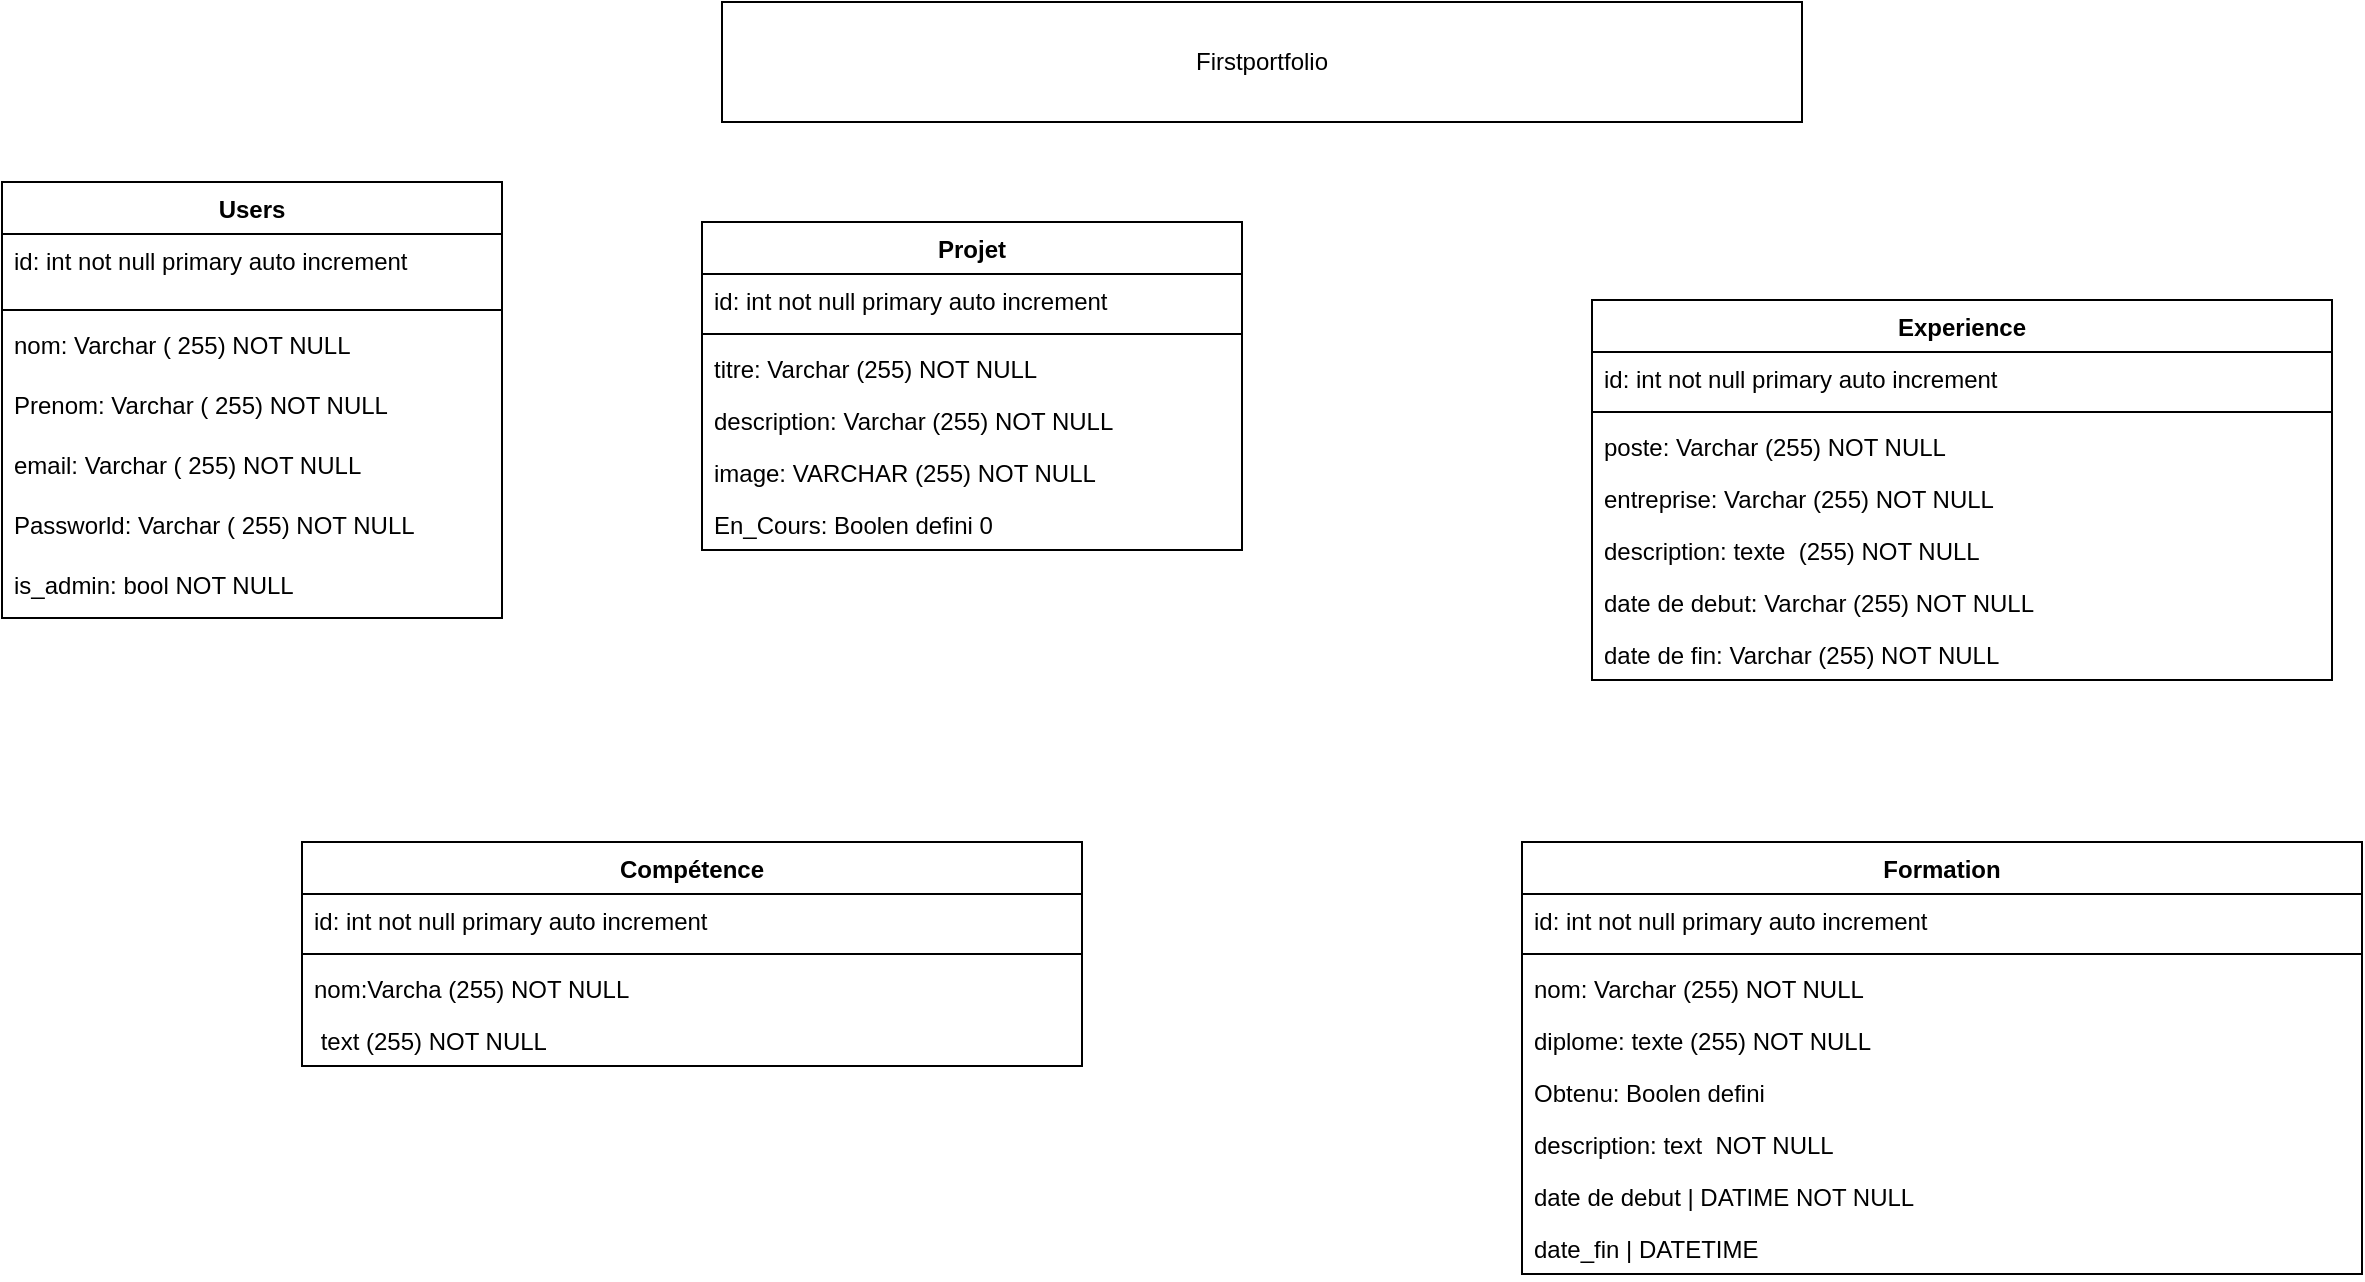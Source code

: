 <mxfile version="21.5.0" type="github">
  <diagram name="Page-1" id="8O63Fcv52ZlgBV1dygOq">
    <mxGraphModel dx="2191" dy="706" grid="1" gridSize="10" guides="1" tooltips="1" connect="1" arrows="1" fold="1" page="1" pageScale="1" pageWidth="827" pageHeight="1169" math="0" shadow="0">
      <root>
        <mxCell id="0" />
        <mxCell id="1" parent="0" />
        <mxCell id="naFugL1pUfR1c3HRKrRE-3" value="Firstportfolio" style="rounded=0;whiteSpace=wrap;html=1;" vertex="1" parent="1">
          <mxGeometry x="-10" y="20" width="540" height="60" as="geometry" />
        </mxCell>
        <mxCell id="naFugL1pUfR1c3HRKrRE-8" value="Users" style="swimlane;fontStyle=1;align=center;verticalAlign=top;childLayout=stackLayout;horizontal=1;startSize=26;horizontalStack=0;resizeParent=1;resizeParentMax=0;resizeLast=0;collapsible=1;marginBottom=0;whiteSpace=wrap;html=1;" vertex="1" parent="1">
          <mxGeometry x="-370" y="110" width="250" height="218" as="geometry" />
        </mxCell>
        <mxCell id="naFugL1pUfR1c3HRKrRE-9" value="id: int not null primary auto increment" style="text;strokeColor=none;fillColor=none;align=left;verticalAlign=top;spacingLeft=4;spacingRight=4;overflow=hidden;rotatable=0;points=[[0,0.5],[1,0.5]];portConstraint=eastwest;whiteSpace=wrap;html=1;" vertex="1" parent="naFugL1pUfR1c3HRKrRE-8">
          <mxGeometry y="26" width="250" height="34" as="geometry" />
        </mxCell>
        <mxCell id="naFugL1pUfR1c3HRKrRE-10" value="" style="line;strokeWidth=1;fillColor=none;align=left;verticalAlign=middle;spacingTop=-1;spacingLeft=3;spacingRight=3;rotatable=0;labelPosition=right;points=[];portConstraint=eastwest;strokeColor=inherit;" vertex="1" parent="naFugL1pUfR1c3HRKrRE-8">
          <mxGeometry y="60" width="250" height="8" as="geometry" />
        </mxCell>
        <mxCell id="naFugL1pUfR1c3HRKrRE-11" value="nom: Varchar ( 255) NOT NULL" style="text;strokeColor=none;fillColor=none;align=left;verticalAlign=top;spacingLeft=4;spacingRight=4;overflow=hidden;rotatable=0;points=[[0,0.5],[1,0.5]];portConstraint=eastwest;whiteSpace=wrap;html=1;" vertex="1" parent="naFugL1pUfR1c3HRKrRE-8">
          <mxGeometry y="68" width="250" height="30" as="geometry" />
        </mxCell>
        <mxCell id="naFugL1pUfR1c3HRKrRE-13" value="Prenom: Varchar ( 255) NOT NULL" style="text;strokeColor=none;fillColor=none;align=left;verticalAlign=top;spacingLeft=4;spacingRight=4;overflow=hidden;rotatable=0;points=[[0,0.5],[1,0.5]];portConstraint=eastwest;whiteSpace=wrap;html=1;" vertex="1" parent="naFugL1pUfR1c3HRKrRE-8">
          <mxGeometry y="98" width="250" height="30" as="geometry" />
        </mxCell>
        <mxCell id="naFugL1pUfR1c3HRKrRE-14" value="email: Varchar ( 255) NOT NULL" style="text;strokeColor=none;fillColor=none;align=left;verticalAlign=top;spacingLeft=4;spacingRight=4;overflow=hidden;rotatable=0;points=[[0,0.5],[1,0.5]];portConstraint=eastwest;whiteSpace=wrap;html=1;" vertex="1" parent="naFugL1pUfR1c3HRKrRE-8">
          <mxGeometry y="128" width="250" height="30" as="geometry" />
        </mxCell>
        <mxCell id="naFugL1pUfR1c3HRKrRE-15" value="Passworld: Varchar ( 255) NOT NULL" style="text;strokeColor=none;fillColor=none;align=left;verticalAlign=top;spacingLeft=4;spacingRight=4;overflow=hidden;rotatable=0;points=[[0,0.5],[1,0.5]];portConstraint=eastwest;whiteSpace=wrap;html=1;" vertex="1" parent="naFugL1pUfR1c3HRKrRE-8">
          <mxGeometry y="158" width="250" height="30" as="geometry" />
        </mxCell>
        <mxCell id="naFugL1pUfR1c3HRKrRE-45" value="is_admin: bool NOT NULL" style="text;strokeColor=none;fillColor=none;align=left;verticalAlign=top;spacingLeft=4;spacingRight=4;overflow=hidden;rotatable=0;points=[[0,0.5],[1,0.5]];portConstraint=eastwest;whiteSpace=wrap;html=1;" vertex="1" parent="naFugL1pUfR1c3HRKrRE-8">
          <mxGeometry y="188" width="250" height="30" as="geometry" />
        </mxCell>
        <mxCell id="naFugL1pUfR1c3HRKrRE-16" value="Compétence" style="swimlane;fontStyle=1;align=center;verticalAlign=top;childLayout=stackLayout;horizontal=1;startSize=26;horizontalStack=0;resizeParent=1;resizeParentMax=0;resizeLast=0;collapsible=1;marginBottom=0;whiteSpace=wrap;html=1;" vertex="1" parent="1">
          <mxGeometry x="-220" y="440" width="390" height="112" as="geometry" />
        </mxCell>
        <mxCell id="naFugL1pUfR1c3HRKrRE-17" value="id: int not null primary auto increment" style="text;strokeColor=none;fillColor=none;align=left;verticalAlign=top;spacingLeft=4;spacingRight=4;overflow=hidden;rotatable=0;points=[[0,0.5],[1,0.5]];portConstraint=eastwest;whiteSpace=wrap;html=1;" vertex="1" parent="naFugL1pUfR1c3HRKrRE-16">
          <mxGeometry y="26" width="390" height="26" as="geometry" />
        </mxCell>
        <mxCell id="naFugL1pUfR1c3HRKrRE-18" value="" style="line;strokeWidth=1;fillColor=none;align=left;verticalAlign=middle;spacingTop=-1;spacingLeft=3;spacingRight=3;rotatable=0;labelPosition=right;points=[];portConstraint=eastwest;strokeColor=inherit;" vertex="1" parent="naFugL1pUfR1c3HRKrRE-16">
          <mxGeometry y="52" width="390" height="8" as="geometry" />
        </mxCell>
        <mxCell id="naFugL1pUfR1c3HRKrRE-19" value="nom:Varcha (255) NOT NULL" style="text;strokeColor=none;fillColor=none;align=left;verticalAlign=top;spacingLeft=4;spacingRight=4;overflow=hidden;rotatable=0;points=[[0,0.5],[1,0.5]];portConstraint=eastwest;whiteSpace=wrap;html=1;" vertex="1" parent="naFugL1pUfR1c3HRKrRE-16">
          <mxGeometry y="60" width="390" height="26" as="geometry" />
        </mxCell>
        <mxCell id="naFugL1pUfR1c3HRKrRE-36" value="&amp;nbsp;text (255) NOT NULL" style="text;strokeColor=none;fillColor=none;align=left;verticalAlign=top;spacingLeft=4;spacingRight=4;overflow=hidden;rotatable=0;points=[[0,0.5],[1,0.5]];portConstraint=eastwest;whiteSpace=wrap;html=1;" vertex="1" parent="naFugL1pUfR1c3HRKrRE-16">
          <mxGeometry y="86" width="390" height="26" as="geometry" />
        </mxCell>
        <mxCell id="naFugL1pUfR1c3HRKrRE-20" value="Experience" style="swimlane;fontStyle=1;align=center;verticalAlign=top;childLayout=stackLayout;horizontal=1;startSize=26;horizontalStack=0;resizeParent=1;resizeParentMax=0;resizeLast=0;collapsible=1;marginBottom=0;whiteSpace=wrap;html=1;" vertex="1" parent="1">
          <mxGeometry x="425" y="169" width="370" height="190" as="geometry" />
        </mxCell>
        <mxCell id="naFugL1pUfR1c3HRKrRE-21" value="id: int not null primary auto increment" style="text;strokeColor=none;fillColor=none;align=left;verticalAlign=top;spacingLeft=4;spacingRight=4;overflow=hidden;rotatable=0;points=[[0,0.5],[1,0.5]];portConstraint=eastwest;whiteSpace=wrap;html=1;" vertex="1" parent="naFugL1pUfR1c3HRKrRE-20">
          <mxGeometry y="26" width="370" height="26" as="geometry" />
        </mxCell>
        <mxCell id="naFugL1pUfR1c3HRKrRE-22" value="" style="line;strokeWidth=1;fillColor=none;align=left;verticalAlign=middle;spacingTop=-1;spacingLeft=3;spacingRight=3;rotatable=0;labelPosition=right;points=[];portConstraint=eastwest;strokeColor=inherit;" vertex="1" parent="naFugL1pUfR1c3HRKrRE-20">
          <mxGeometry y="52" width="370" height="8" as="geometry" />
        </mxCell>
        <mxCell id="naFugL1pUfR1c3HRKrRE-23" value="poste: Varchar (255) NOT NULL" style="text;strokeColor=none;fillColor=none;align=left;verticalAlign=top;spacingLeft=4;spacingRight=4;overflow=hidden;rotatable=0;points=[[0,0.5],[1,0.5]];portConstraint=eastwest;whiteSpace=wrap;html=1;" vertex="1" parent="naFugL1pUfR1c3HRKrRE-20">
          <mxGeometry y="60" width="370" height="26" as="geometry" />
        </mxCell>
        <mxCell id="naFugL1pUfR1c3HRKrRE-46" value="entreprise: Varchar (255) NOT NULL" style="text;strokeColor=none;fillColor=none;align=left;verticalAlign=top;spacingLeft=4;spacingRight=4;overflow=hidden;rotatable=0;points=[[0,0.5],[1,0.5]];portConstraint=eastwest;whiteSpace=wrap;html=1;" vertex="1" parent="naFugL1pUfR1c3HRKrRE-20">
          <mxGeometry y="86" width="370" height="26" as="geometry" />
        </mxCell>
        <mxCell id="naFugL1pUfR1c3HRKrRE-47" value="description: texte&amp;nbsp; (255) NOT NULL" style="text;strokeColor=none;fillColor=none;align=left;verticalAlign=top;spacingLeft=4;spacingRight=4;overflow=hidden;rotatable=0;points=[[0,0.5],[1,0.5]];portConstraint=eastwest;whiteSpace=wrap;html=1;" vertex="1" parent="naFugL1pUfR1c3HRKrRE-20">
          <mxGeometry y="112" width="370" height="26" as="geometry" />
        </mxCell>
        <mxCell id="naFugL1pUfR1c3HRKrRE-48" value="date de debut: Varchar (255) NOT NULL" style="text;strokeColor=none;fillColor=none;align=left;verticalAlign=top;spacingLeft=4;spacingRight=4;overflow=hidden;rotatable=0;points=[[0,0.5],[1,0.5]];portConstraint=eastwest;whiteSpace=wrap;html=1;" vertex="1" parent="naFugL1pUfR1c3HRKrRE-20">
          <mxGeometry y="138" width="370" height="26" as="geometry" />
        </mxCell>
        <mxCell id="naFugL1pUfR1c3HRKrRE-49" value="date de fin: Varchar (255) NOT NULL" style="text;strokeColor=none;fillColor=none;align=left;verticalAlign=top;spacingLeft=4;spacingRight=4;overflow=hidden;rotatable=0;points=[[0,0.5],[1,0.5]];portConstraint=eastwest;whiteSpace=wrap;html=1;" vertex="1" parent="naFugL1pUfR1c3HRKrRE-20">
          <mxGeometry y="164" width="370" height="26" as="geometry" />
        </mxCell>
        <mxCell id="naFugL1pUfR1c3HRKrRE-24" value="Projet" style="swimlane;fontStyle=1;align=center;verticalAlign=top;childLayout=stackLayout;horizontal=1;startSize=26;horizontalStack=0;resizeParent=1;resizeParentMax=0;resizeLast=0;collapsible=1;marginBottom=0;whiteSpace=wrap;html=1;" vertex="1" parent="1">
          <mxGeometry x="-20" y="130" width="270" height="164" as="geometry" />
        </mxCell>
        <mxCell id="naFugL1pUfR1c3HRKrRE-25" value="id: int not null primary auto increment" style="text;strokeColor=none;fillColor=none;align=left;verticalAlign=top;spacingLeft=4;spacingRight=4;overflow=hidden;rotatable=0;points=[[0,0.5],[1,0.5]];portConstraint=eastwest;whiteSpace=wrap;html=1;" vertex="1" parent="naFugL1pUfR1c3HRKrRE-24">
          <mxGeometry y="26" width="270" height="26" as="geometry" />
        </mxCell>
        <mxCell id="naFugL1pUfR1c3HRKrRE-26" value="" style="line;strokeWidth=1;fillColor=none;align=left;verticalAlign=middle;spacingTop=-1;spacingLeft=3;spacingRight=3;rotatable=0;labelPosition=right;points=[];portConstraint=eastwest;strokeColor=inherit;" vertex="1" parent="naFugL1pUfR1c3HRKrRE-24">
          <mxGeometry y="52" width="270" height="8" as="geometry" />
        </mxCell>
        <mxCell id="naFugL1pUfR1c3HRKrRE-27" value="titre: Varchar (255) NOT NULL" style="text;strokeColor=none;fillColor=none;align=left;verticalAlign=top;spacingLeft=4;spacingRight=4;overflow=hidden;rotatable=0;points=[[0,0.5],[1,0.5]];portConstraint=eastwest;whiteSpace=wrap;html=1;" vertex="1" parent="naFugL1pUfR1c3HRKrRE-24">
          <mxGeometry y="60" width="270" height="26" as="geometry" />
        </mxCell>
        <mxCell id="naFugL1pUfR1c3HRKrRE-34" value="description: Varchar (255) NOT NULL" style="text;strokeColor=none;fillColor=none;align=left;verticalAlign=top;spacingLeft=4;spacingRight=4;overflow=hidden;rotatable=0;points=[[0,0.5],[1,0.5]];portConstraint=eastwest;whiteSpace=wrap;html=1;" vertex="1" parent="naFugL1pUfR1c3HRKrRE-24">
          <mxGeometry y="86" width="270" height="26" as="geometry" />
        </mxCell>
        <mxCell id="naFugL1pUfR1c3HRKrRE-35" value="image: VARCHAR (255) NOT NULL" style="text;strokeColor=none;fillColor=none;align=left;verticalAlign=top;spacingLeft=4;spacingRight=4;overflow=hidden;rotatable=0;points=[[0,0.5],[1,0.5]];portConstraint=eastwest;whiteSpace=wrap;html=1;" vertex="1" parent="naFugL1pUfR1c3HRKrRE-24">
          <mxGeometry y="112" width="270" height="26" as="geometry" />
        </mxCell>
        <mxCell id="naFugL1pUfR1c3HRKrRE-37" value="En_Cours: Boolen defini 0" style="text;strokeColor=none;fillColor=none;align=left;verticalAlign=top;spacingLeft=4;spacingRight=4;overflow=hidden;rotatable=0;points=[[0,0.5],[1,0.5]];portConstraint=eastwest;whiteSpace=wrap;html=1;" vertex="1" parent="naFugL1pUfR1c3HRKrRE-24">
          <mxGeometry y="138" width="270" height="26" as="geometry" />
        </mxCell>
        <mxCell id="naFugL1pUfR1c3HRKrRE-28" value="Formation" style="swimlane;fontStyle=1;align=center;verticalAlign=top;childLayout=stackLayout;horizontal=1;startSize=26;horizontalStack=0;resizeParent=1;resizeParentMax=0;resizeLast=0;collapsible=1;marginBottom=0;whiteSpace=wrap;html=1;" vertex="1" parent="1">
          <mxGeometry x="390" y="440" width="420" height="216" as="geometry" />
        </mxCell>
        <mxCell id="naFugL1pUfR1c3HRKrRE-29" value="id: int not null primary auto increment" style="text;strokeColor=none;fillColor=none;align=left;verticalAlign=top;spacingLeft=4;spacingRight=4;overflow=hidden;rotatable=0;points=[[0,0.5],[1,0.5]];portConstraint=eastwest;whiteSpace=wrap;html=1;" vertex="1" parent="naFugL1pUfR1c3HRKrRE-28">
          <mxGeometry y="26" width="420" height="26" as="geometry" />
        </mxCell>
        <mxCell id="naFugL1pUfR1c3HRKrRE-30" value="" style="line;strokeWidth=1;fillColor=none;align=left;verticalAlign=middle;spacingTop=-1;spacingLeft=3;spacingRight=3;rotatable=0;labelPosition=right;points=[];portConstraint=eastwest;strokeColor=inherit;" vertex="1" parent="naFugL1pUfR1c3HRKrRE-28">
          <mxGeometry y="52" width="420" height="8" as="geometry" />
        </mxCell>
        <mxCell id="naFugL1pUfR1c3HRKrRE-38" value="nom: Varchar (255) NOT NULL" style="text;strokeColor=none;fillColor=none;align=left;verticalAlign=top;spacingLeft=4;spacingRight=4;overflow=hidden;rotatable=0;points=[[0,0.5],[1,0.5]];portConstraint=eastwest;whiteSpace=wrap;html=1;" vertex="1" parent="naFugL1pUfR1c3HRKrRE-28">
          <mxGeometry y="60" width="420" height="26" as="geometry" />
        </mxCell>
        <mxCell id="naFugL1pUfR1c3HRKrRE-31" value="diplome: texte (255) NOT NULL" style="text;strokeColor=none;fillColor=none;align=left;verticalAlign=top;spacingLeft=4;spacingRight=4;overflow=hidden;rotatable=0;points=[[0,0.5],[1,0.5]];portConstraint=eastwest;whiteSpace=wrap;html=1;" vertex="1" parent="naFugL1pUfR1c3HRKrRE-28">
          <mxGeometry y="86" width="420" height="26" as="geometry" />
        </mxCell>
        <mxCell id="naFugL1pUfR1c3HRKrRE-51" value="Obtenu: Boolen defini" style="text;strokeColor=none;fillColor=none;align=left;verticalAlign=top;spacingLeft=4;spacingRight=4;overflow=hidden;rotatable=0;points=[[0,0.5],[1,0.5]];portConstraint=eastwest;whiteSpace=wrap;html=1;" vertex="1" parent="naFugL1pUfR1c3HRKrRE-28">
          <mxGeometry y="112" width="420" height="26" as="geometry" />
        </mxCell>
        <mxCell id="naFugL1pUfR1c3HRKrRE-39" value="description: text&amp;nbsp; NOT NULL" style="text;strokeColor=none;fillColor=none;align=left;verticalAlign=top;spacingLeft=4;spacingRight=4;overflow=hidden;rotatable=0;points=[[0,0.5],[1,0.5]];portConstraint=eastwest;whiteSpace=wrap;html=1;" vertex="1" parent="naFugL1pUfR1c3HRKrRE-28">
          <mxGeometry y="138" width="420" height="26" as="geometry" />
        </mxCell>
        <mxCell id="naFugL1pUfR1c3HRKrRE-50" value="date de debut | DATIME NOT NULL" style="text;strokeColor=none;fillColor=none;align=left;verticalAlign=top;spacingLeft=4;spacingRight=4;overflow=hidden;rotatable=0;points=[[0,0.5],[1,0.5]];portConstraint=eastwest;whiteSpace=wrap;html=1;" vertex="1" parent="naFugL1pUfR1c3HRKrRE-28">
          <mxGeometry y="164" width="420" height="26" as="geometry" />
        </mxCell>
        <mxCell id="naFugL1pUfR1c3HRKrRE-40" value="date_fin | DATETIME " style="text;strokeColor=none;fillColor=none;align=left;verticalAlign=top;spacingLeft=4;spacingRight=4;overflow=hidden;rotatable=0;points=[[0,0.5],[1,0.5]];portConstraint=eastwest;whiteSpace=wrap;html=1;" vertex="1" parent="naFugL1pUfR1c3HRKrRE-28">
          <mxGeometry y="190" width="420" height="26" as="geometry" />
        </mxCell>
      </root>
    </mxGraphModel>
  </diagram>
</mxfile>
